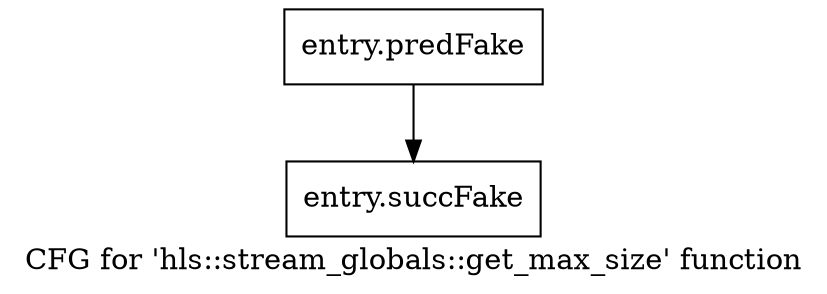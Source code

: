 digraph "CFG for 'hls::stream_globals::get_max_size' function" {
	label="CFG for 'hls::stream_globals::get_max_size' function";

	Node0x57924d0 [shape=record,filename="/tools/Xilinx/Vitis_HLS/2023.1/include/hls_stream.h",linenumber="121",label="{entry.predFake}"];
	Node0x57924d0 -> Node0x58ff310[ callList="" memoryops="" filename="/tools/Xilinx/Vitis_HLS/2023.1/include/hls_stream.h" execusionnum="4"];
	Node0x58ff310 [shape=record,filename="/tools/Xilinx/Vitis_HLS/2023.1/include/hls_stream.h",linenumber="121",label="{entry.succFake}"];
}
